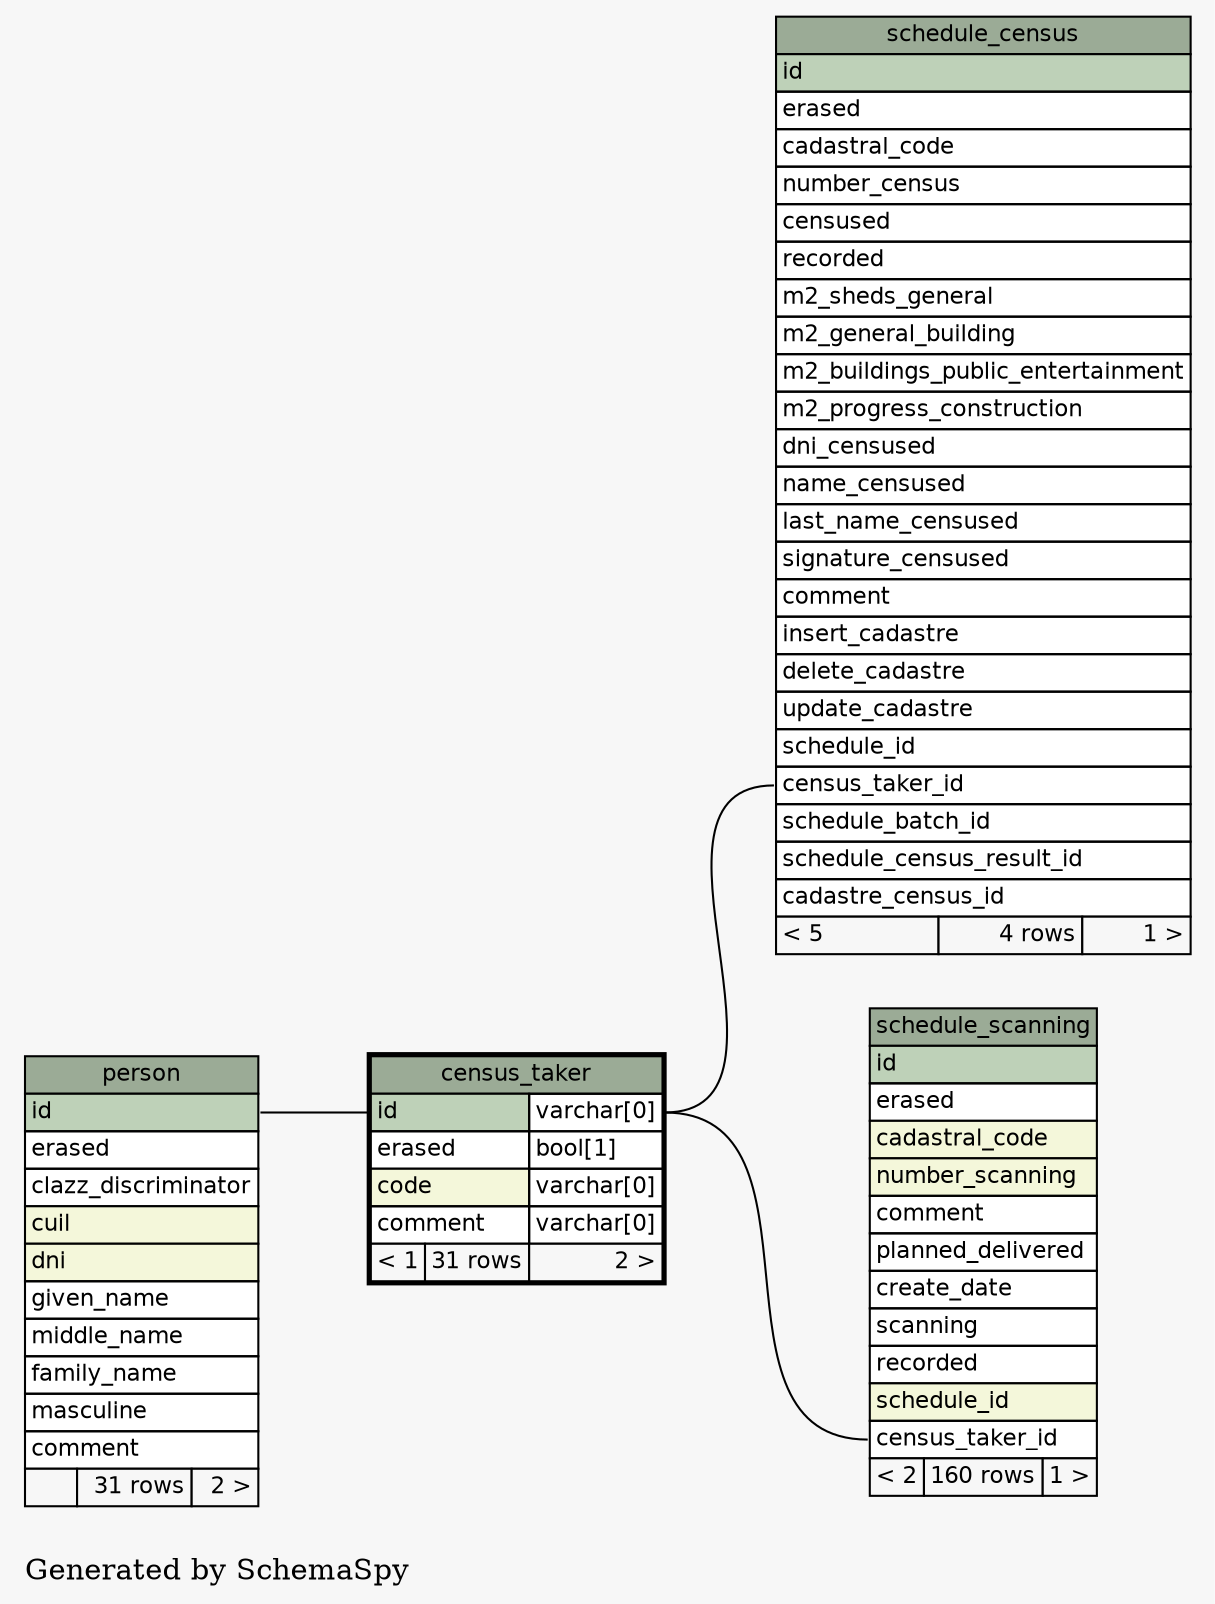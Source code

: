 // dot 2.38.0 on Linux 4.10.0-32-generic
digraph "oneDegreeRelationshipsGraph" {
  graph [
    rankdir="RL"
    bgcolor="#f7f7f7"
    label="\nGenerated by SchemaSpy"
    labeljust="l"
  ];
  node [
    fontname="Helvetica"
    fontsize="11"
    shape="plaintext"
  ];
  edge [
    arrowsize="0.8"
  ];
  "census_taker":"id":w -> "person":"id":e [arrowtail=tee arrowhead=none];
  "schedule_census":"census_taker_id":w -> "census_taker":"id.type":e [arrowtail=crowtee arrowhead=none];
  "schedule_scanning":"census_taker_id":w -> "census_taker":"id.type":e [arrowtail=crowtee arrowhead=none];
  "census_taker" [
    label=<
    <TABLE BORDER="2" CELLBORDER="1" CELLSPACING="0" BGCOLOR="#ffffff">
      <TR><TD PORT="census_taker.heading" COLSPAN="3" BGCOLOR="#9bab96" ALIGN="CENTER">census_taker</TD></TR>
      <TR><TD PORT="id" COLSPAN="2" BGCOLOR="#bed1b8" ALIGN="LEFT">id</TD><TD PORT="id.type" ALIGN="LEFT">varchar[0]</TD></TR>
      <TR><TD PORT="erased" COLSPAN="2" ALIGN="LEFT">erased</TD><TD PORT="erased.type" ALIGN="LEFT">bool[1]</TD></TR>
      <TR><TD PORT="code" COLSPAN="2" BGCOLOR="#f4f7da" ALIGN="LEFT">code</TD><TD PORT="code.type" ALIGN="LEFT">varchar[0]</TD></TR>
      <TR><TD PORT="comment" COLSPAN="2" ALIGN="LEFT">comment</TD><TD PORT="comment.type" ALIGN="LEFT">varchar[0]</TD></TR>
      <TR><TD ALIGN="LEFT" BGCOLOR="#f7f7f7">&lt; 1</TD><TD ALIGN="RIGHT" BGCOLOR="#f7f7f7">31 rows</TD><TD ALIGN="RIGHT" BGCOLOR="#f7f7f7">2 &gt;</TD></TR>
    </TABLE>>
    URL="census_taker.html#"
    tooltip="census_taker"
  ];
  "person" [
    label=<
    <TABLE BORDER="0" CELLBORDER="1" CELLSPACING="0" BGCOLOR="#ffffff">
      <TR><TD PORT="person.heading" COLSPAN="3" BGCOLOR="#9bab96" ALIGN="CENTER">person</TD></TR>
      <TR><TD PORT="id" COLSPAN="3" BGCOLOR="#bed1b8" ALIGN="LEFT">id</TD></TR>
      <TR><TD PORT="erased" COLSPAN="3" ALIGN="LEFT">erased</TD></TR>
      <TR><TD PORT="clazz_discriminator" COLSPAN="3" ALIGN="LEFT">clazz_discriminator</TD></TR>
      <TR><TD PORT="cuil" COLSPAN="3" BGCOLOR="#f4f7da" ALIGN="LEFT">cuil</TD></TR>
      <TR><TD PORT="dni" COLSPAN="3" BGCOLOR="#f4f7da" ALIGN="LEFT">dni</TD></TR>
      <TR><TD PORT="given_name" COLSPAN="3" ALIGN="LEFT">given_name</TD></TR>
      <TR><TD PORT="middle_name" COLSPAN="3" ALIGN="LEFT">middle_name</TD></TR>
      <TR><TD PORT="family_name" COLSPAN="3" ALIGN="LEFT">family_name</TD></TR>
      <TR><TD PORT="masculine" COLSPAN="3" ALIGN="LEFT">masculine</TD></TR>
      <TR><TD PORT="comment" COLSPAN="3" ALIGN="LEFT">comment</TD></TR>
      <TR><TD ALIGN="LEFT" BGCOLOR="#f7f7f7">  </TD><TD ALIGN="RIGHT" BGCOLOR="#f7f7f7">31 rows</TD><TD ALIGN="RIGHT" BGCOLOR="#f7f7f7">2 &gt;</TD></TR>
    </TABLE>>
    URL="person.html#graph"
    tooltip="person"
  ];
  "schedule_census" [
    label=<
    <TABLE BORDER="0" CELLBORDER="1" CELLSPACING="0" BGCOLOR="#ffffff">
      <TR><TD PORT="schedule_census.heading" COLSPAN="3" BGCOLOR="#9bab96" ALIGN="CENTER">schedule_census</TD></TR>
      <TR><TD PORT="id" COLSPAN="3" BGCOLOR="#bed1b8" ALIGN="LEFT">id</TD></TR>
      <TR><TD PORT="erased" COLSPAN="3" ALIGN="LEFT">erased</TD></TR>
      <TR><TD PORT="cadastral_code" COLSPAN="3" ALIGN="LEFT">cadastral_code</TD></TR>
      <TR><TD PORT="number_census" COLSPAN="3" ALIGN="LEFT">number_census</TD></TR>
      <TR><TD PORT="censused" COLSPAN="3" ALIGN="LEFT">censused</TD></TR>
      <TR><TD PORT="recorded" COLSPAN="3" ALIGN="LEFT">recorded</TD></TR>
      <TR><TD PORT="m2_sheds_general" COLSPAN="3" ALIGN="LEFT">m2_sheds_general</TD></TR>
      <TR><TD PORT="m2_general_building" COLSPAN="3" ALIGN="LEFT">m2_general_building</TD></TR>
      <TR><TD PORT="m2_buildings_public_entertainment" COLSPAN="3" ALIGN="LEFT">m2_buildings_public_entertainment</TD></TR>
      <TR><TD PORT="m2_progress_construction" COLSPAN="3" ALIGN="LEFT">m2_progress_construction</TD></TR>
      <TR><TD PORT="dni_censused" COLSPAN="3" ALIGN="LEFT">dni_censused</TD></TR>
      <TR><TD PORT="name_censused" COLSPAN="3" ALIGN="LEFT">name_censused</TD></TR>
      <TR><TD PORT="last_name_censused" COLSPAN="3" ALIGN="LEFT">last_name_censused</TD></TR>
      <TR><TD PORT="signature_censused" COLSPAN="3" ALIGN="LEFT">signature_censused</TD></TR>
      <TR><TD PORT="comment" COLSPAN="3" ALIGN="LEFT">comment</TD></TR>
      <TR><TD PORT="insert_cadastre" COLSPAN="3" ALIGN="LEFT">insert_cadastre</TD></TR>
      <TR><TD PORT="delete_cadastre" COLSPAN="3" ALIGN="LEFT">delete_cadastre</TD></TR>
      <TR><TD PORT="update_cadastre" COLSPAN="3" ALIGN="LEFT">update_cadastre</TD></TR>
      <TR><TD PORT="schedule_id" COLSPAN="3" ALIGN="LEFT">schedule_id</TD></TR>
      <TR><TD PORT="census_taker_id" COLSPAN="3" ALIGN="LEFT">census_taker_id</TD></TR>
      <TR><TD PORT="schedule_batch_id" COLSPAN="3" ALIGN="LEFT">schedule_batch_id</TD></TR>
      <TR><TD PORT="schedule_census_result_id" COLSPAN="3" ALIGN="LEFT">schedule_census_result_id</TD></TR>
      <TR><TD PORT="cadastre_census_id" COLSPAN="3" ALIGN="LEFT">cadastre_census_id</TD></TR>
      <TR><TD ALIGN="LEFT" BGCOLOR="#f7f7f7">&lt; 5</TD><TD ALIGN="RIGHT" BGCOLOR="#f7f7f7">4 rows</TD><TD ALIGN="RIGHT" BGCOLOR="#f7f7f7">1 &gt;</TD></TR>
    </TABLE>>
    URL="schedule_census.html#graph"
    tooltip="schedule_census"
  ];
  "schedule_scanning" [
    label=<
    <TABLE BORDER="0" CELLBORDER="1" CELLSPACING="0" BGCOLOR="#ffffff">
      <TR><TD PORT="schedule_scanning.heading" COLSPAN="3" BGCOLOR="#9bab96" ALIGN="CENTER">schedule_scanning</TD></TR>
      <TR><TD PORT="id" COLSPAN="3" BGCOLOR="#bed1b8" ALIGN="LEFT">id</TD></TR>
      <TR><TD PORT="erased" COLSPAN="3" ALIGN="LEFT">erased</TD></TR>
      <TR><TD PORT="cadastral_code" COLSPAN="3" BGCOLOR="#f4f7da" ALIGN="LEFT">cadastral_code</TD></TR>
      <TR><TD PORT="number_scanning" COLSPAN="3" BGCOLOR="#f4f7da" ALIGN="LEFT">number_scanning</TD></TR>
      <TR><TD PORT="comment" COLSPAN="3" ALIGN="LEFT">comment</TD></TR>
      <TR><TD PORT="planned_delivered" COLSPAN="3" ALIGN="LEFT">planned_delivered</TD></TR>
      <TR><TD PORT="create_date" COLSPAN="3" ALIGN="LEFT">create_date</TD></TR>
      <TR><TD PORT="scanning" COLSPAN="3" ALIGN="LEFT">scanning</TD></TR>
      <TR><TD PORT="recorded" COLSPAN="3" ALIGN="LEFT">recorded</TD></TR>
      <TR><TD PORT="schedule_id" COLSPAN="3" BGCOLOR="#f4f7da" ALIGN="LEFT">schedule_id</TD></TR>
      <TR><TD PORT="census_taker_id" COLSPAN="3" ALIGN="LEFT">census_taker_id</TD></TR>
      <TR><TD ALIGN="LEFT" BGCOLOR="#f7f7f7">&lt; 2</TD><TD ALIGN="RIGHT" BGCOLOR="#f7f7f7">160 rows</TD><TD ALIGN="RIGHT" BGCOLOR="#f7f7f7">1 &gt;</TD></TR>
    </TABLE>>
    URL="schedule_scanning.html#graph"
    tooltip="schedule_scanning"
  ];
}
